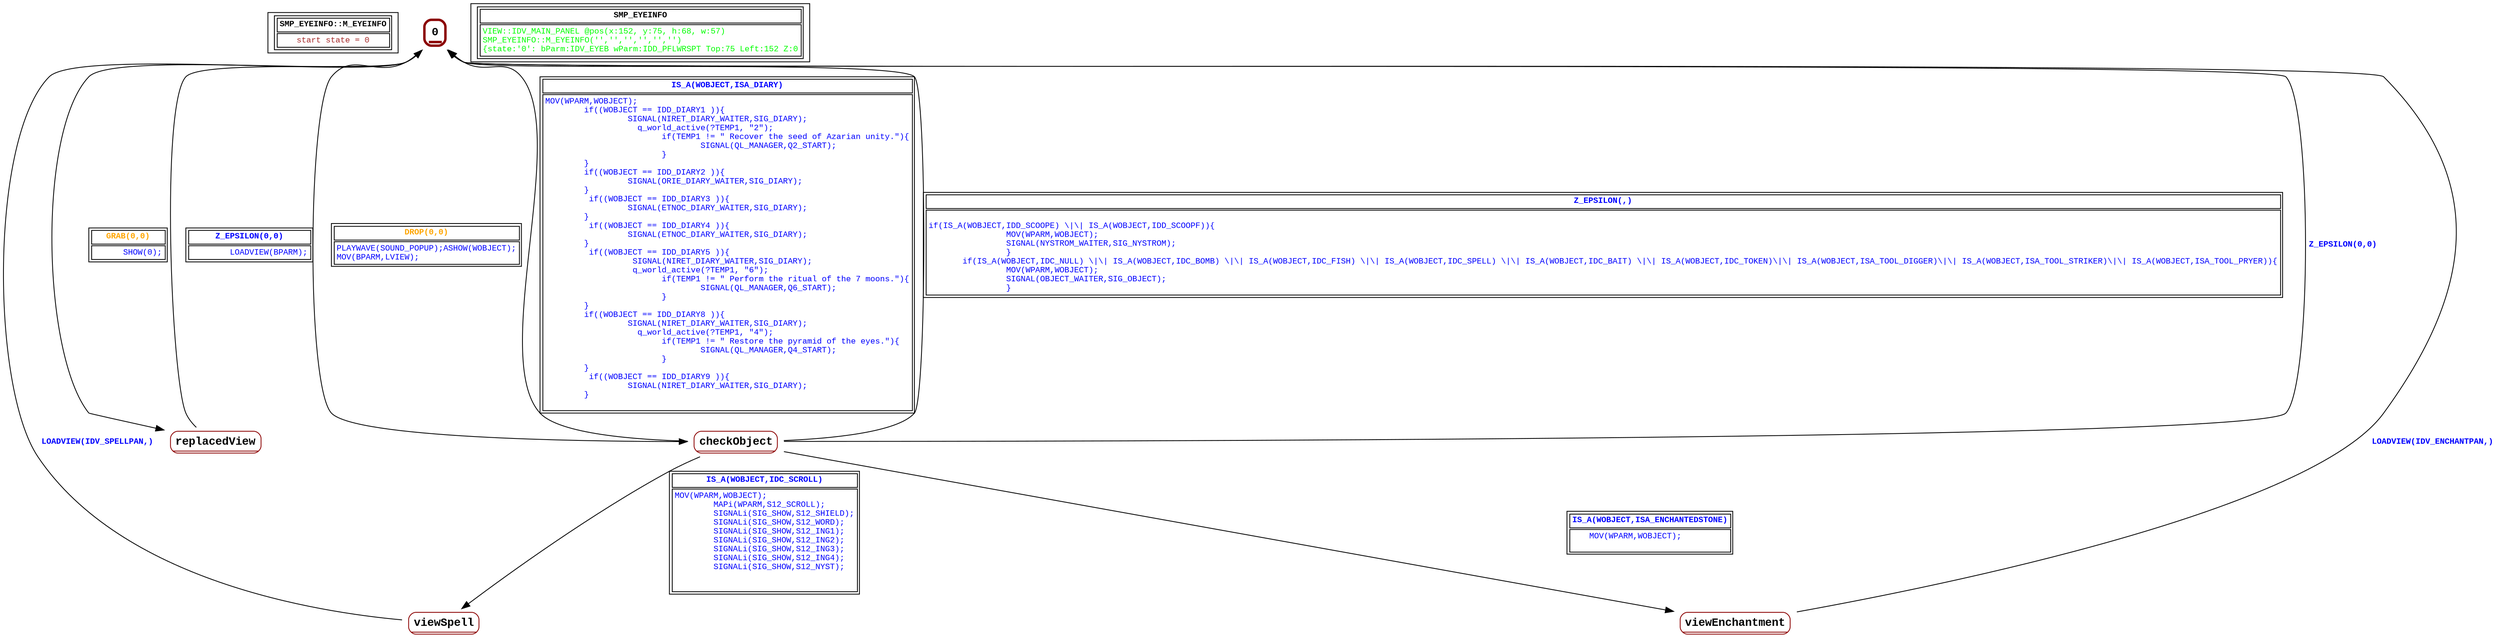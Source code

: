 digraph Automaton {
 fontname="Courier New"
	node [shape=oval, fontname="Courier New"];
	filename[shape = record, fontsize=10, label=< <table border="1"><tr><td><b>SMP_EYEINFO::M_EYEINFO<br align="left"/></b></td></tr>
<tr><td><font point-size="10" color ="brown">start state = 0<br align="left"/></font></td></tr></table>>
];
	0[shape = none, fontsize=14, label=< <table border="3" color="darkred" style="rounded"><tr><td sides="b"><b>0<br align="left"/></b></td></tr>
</table>>];
"0" -> "checkObject" [fontcolor=orange,fontsize=10,fontname="Courier New", label=< <table border="1"><tr><td><b>DROP(0,0)<br align="left"/></b></td></tr>
<tr><td><font point-size="10" color ="blue">PLAYWAVE(SOUND_POPUP);ASHOW(WOBJECT);<br align="left"/>MOV(BPARM,LVIEW);<br align="left"/></font></td></tr></table>>
];
"0" -> "replacedView" [fontcolor=orange,fontsize=10,fontname="Courier New", label=< <table border="1"><tr><td><b>GRAB(0,0)<br align="left"/></b></td></tr>
<tr><td><font point-size="10" color ="blue">      SHOW(0);<br align="left"/></font></td></tr></table>>
];
	checkObject[shape = none, fontsize=14, label=< <table border="1" color="darkred" style="rounded"><tr><td sides="b"><b>checkObject<br align="left"/></b></td></tr>
</table>>];
"checkObject" -> "viewSpell" [fontcolor=blue,fontsize=10,fontname="Courier New", label=< <table border="1"><tr><td><b>IS_A(WOBJECT,IDC_SCROLL)<br align="left"/></b></td></tr>
<tr><td><font point-size="10" color ="blue">MOV(WPARM,WOBJECT);<br align="left"/>        MAPi(WPARM,S12_SCROLL);<br align="left"/>        SIGNALi(SIG_SHOW,S12_SHIELD);<br align="left"/>        SIGNALi(SIG_SHOW,S12_WORD);<br align="left"/>        SIGNALi(SIG_SHOW,S12_ING1);<br align="left"/>        SIGNALi(SIG_SHOW,S12_ING2);<br align="left"/>        SIGNALi(SIG_SHOW,S12_ING3);<br align="left"/>        SIGNALi(SIG_SHOW,S12_ING4);<br align="left"/>        SIGNALi(SIG_SHOW,S12_NYST);<br align="left"/>       <br align="left"/>       <br align="left"/></font></td></tr></table>>
];
"checkObject" -> "viewEnchantment" [fontcolor=blue,fontsize=10,fontname="Courier New", label=< <table border="1"><tr><td><b>IS_A(WOBJECT,ISA_ENCHANTEDSTONE)<br align="left"/></b></td></tr>
<tr><td><font point-size="10" color ="blue">MOV(WPARM,WOBJECT);      <br align="left"/>        <br align="left"/></font></td></tr></table>>
];
"checkObject" -> "0" [fontcolor=blue,fontsize=10,fontname="Courier New", label=< <table border="1"><tr><td><b>IS_A(WOBJECT,ISA_DIARY)<br align="left"/></b></td></tr>
<tr><td><font point-size="10" color ="blue">MOV(WPARM,WOBJECT);<br align="left"/>        if((WOBJECT == IDD_DIARY1 ))&#123;<br align="left"/>                 SIGNAL(NIRET_DIARY_WAITER,SIG_DIARY);<br align="left"/>                   q_world_active(?TEMP1, &quot;2&quot;);<br align="left"/>                        if(TEMP1 != &quot; Recover the seed of Azarian unity.&quot;)&#123;<br align="left"/>                                SIGNAL(QL_MANAGER,Q2_START);<br align="left"/>                        &#125;<br align="left"/>        &#125;<br align="left"/>        if((WOBJECT == IDD_DIARY2 ))&#123;<br align="left"/>                 SIGNAL(ORIE_DIARY_WAITER,SIG_DIARY);<br align="left"/>        &#125;<br align="left"/>         if((WOBJECT == IDD_DIARY3 ))&#123;<br align="left"/>                 SIGNAL(ETNOC_DIARY_WAITER,SIG_DIARY);<br align="left"/>        &#125;<br align="left"/>         if((WOBJECT == IDD_DIARY4 ))&#123;<br align="left"/>                 SIGNAL(ETNOC_DIARY_WAITER,SIG_DIARY);<br align="left"/>        &#125;<br align="left"/>         if((WOBJECT == IDD_DIARY5 ))&#123;<br align="left"/>                  SIGNAL(NIRET_DIARY_WAITER,SIG_DIARY);<br align="left"/>                  q_world_active(?TEMP1, &quot;6&quot;);<br align="left"/>                        if(TEMP1 != &quot; Perform the ritual of the 7 moons.&quot;)&#123;<br align="left"/>                                SIGNAL(QL_MANAGER,Q6_START);<br align="left"/>                        &#125;<br align="left"/>        &#125;<br align="left"/>        if((WOBJECT == IDD_DIARY8 ))&#123;<br align="left"/>                 SIGNAL(NIRET_DIARY_WAITER,SIG_DIARY);<br align="left"/>                   q_world_active(?TEMP1, &quot;4&quot;);<br align="left"/>                        if(TEMP1 != &quot; Restore the pyramid of the eyes.&quot;)&#123;<br align="left"/>                                SIGNAL(QL_MANAGER,Q4_START);<br align="left"/>                        &#125;<br align="left"/>        &#125;<br align="left"/>         if((WOBJECT == IDD_DIARY9 ))&#123;<br align="left"/>                 SIGNAL(NIRET_DIARY_WAITER,SIG_DIARY);<br align="left"/>        &#125;<br align="left"/>        <br align="left"/></font></td></tr></table>>
];
"checkObject" -> "0" [fontcolor=blue,fontsize=10,fontname="Courier New", label=< <table border="1"><tr><td><b>Z_EPSILON(,)<br align="left"/></b></td></tr>
<tr><td><font point-size="10" color ="blue">       <br align="left"/>if(IS_A(WOBJECT,IDD_SCOOPE) \|\| IS_A(WOBJECT,IDD_SCOOPF))&#123;<br align="left"/>                MOV(WPARM,WOBJECT);<br align="left"/>                SIGNAL(NYSTROM_WAITER,SIG_NYSTROM);<br align="left"/>                &#125;<br align="left"/>       if(IS_A(WOBJECT,IDC_NULL) \|\| IS_A(WOBJECT,IDC_BOMB) \|\| IS_A(WOBJECT,IDC_FISH) \|\| IS_A(WOBJECT,IDC_SPELL) \|\| IS_A(WOBJECT,IDC_BAIT) \|\| IS_A(WOBJECT,IDC_TOKEN)\|\| IS_A(WOBJECT,ISA_TOOL_DIGGER)\|\| IS_A(WOBJECT,ISA_TOOL_STRIKER)\|\| IS_A(WOBJECT,ISA_TOOL_PRYER))&#123;<br align="left"/>                MOV(WPARM,WOBJECT);<br align="left"/>                SIGNAL(OBJECT_WAITER,SIG_OBJECT);<br align="left"/>                &#125;<br align="left"/></font></td></tr></table>>
];
"checkObject" -> "0" [fontcolor=blue,fontsize=10,fontname="Courier New", label=< <table border="0"><tr><td><b>Z_EPSILON(0,0)<br align="left"/></b></td></tr>
</table>>
];
	replacedView[shape = none, fontsize=14, label=< <table border="1" color="darkred" style="rounded"><tr><td sides="b"><b>replacedView<br align="left"/></b></td></tr>
</table>>];
"replacedView" -> "0" [fontcolor=blue,fontsize=10,fontname="Courier New", label=< <table border="1"><tr><td><b>Z_EPSILON(0,0)<br align="left"/></b></td></tr>
<tr><td><font point-size="10" color ="blue">        LOADVIEW(BPARM);<br align="left"/></font></td></tr></table>>
];
	viewEnchantment[shape = none, fontsize=14, label=< <table border="1" color="darkred" style="rounded"><tr><td sides="b"><b>viewEnchantment<br align="left"/></b></td></tr>
</table>>];
"viewEnchantment" -> "0" [fontcolor=blue,fontsize=10,fontname="Courier New", label=< <table border="0"><tr><td><b>LOADVIEW(IDV_ENCHANTPAN,)<br align="left"/></b></td></tr>
</table>>
];
	viewSpell[shape = none, fontsize=14, label=< <table border="1" color="darkred" style="rounded"><tr><td sides="b"><b>viewSpell<br align="left"/></b></td></tr>
</table>>];
"viewSpell" -> "0" [fontcolor=blue,fontsize=10,fontname="Courier New", label=< <table border="0"><tr><td><b>LOADVIEW(IDV_SPELLPAN,)<br align="left"/></b></td></tr>
</table>>
];
	status[shape = record, fontsize=10, label=< <table border="1"><tr><td><b>SMP_EYEINFO<br align="left"/></b></td></tr>
<tr><td><font point-size="10" color ="green">VIEW::IDV_MAIN_PANEL @pos(x:152, y:75, h:68, w:57)<br align="left"/>SMP_EYEINFO::M_EYEINFO(&apos;&apos;,&apos;&apos;,&apos;&apos;,&apos;&apos;,&apos;&apos;,&apos;&apos;)<br align="left"/>			&#123;state:&apos;0&apos;: bParm:IDV_EYEB wParm:IDD_PFLWRSPT Top:75 Left:152 Z:0<br align="left"/></font></td></tr></table>>
];
}
